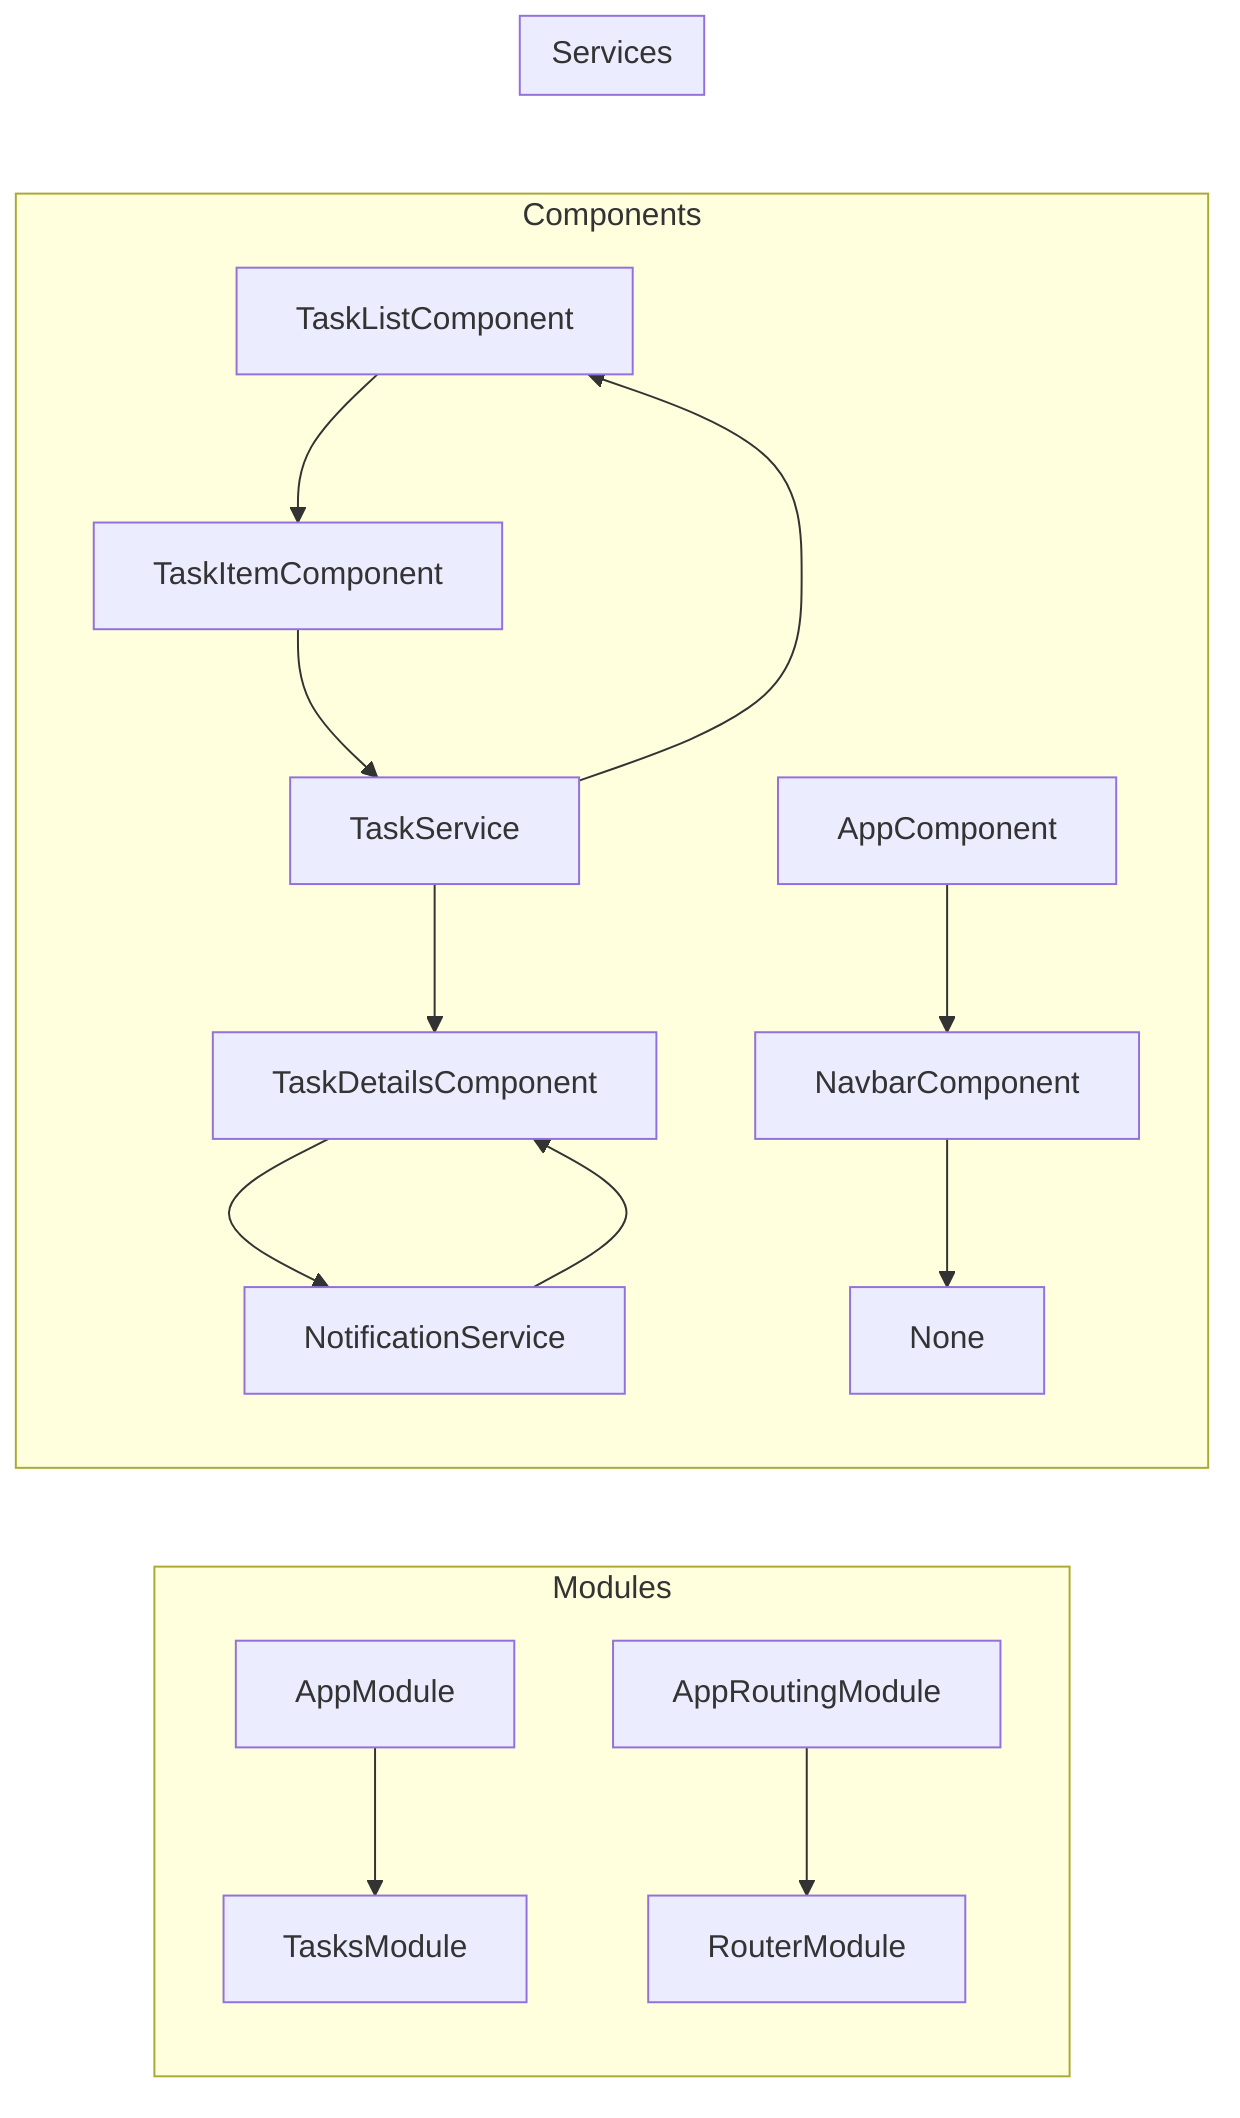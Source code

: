 graph LR
subgraph "Modules"
    AppModule --> TasksModule
    AppRoutingModule --> RouterModule
end
subgraph "Components"
    AppComponent --> NavbarComponent
    TaskListComponent --> TaskItemComponent
    TaskDetailsComponent --> NotificationService
    TaskItemComponent --> TaskService
    NavbarComponent --> None
end
subgraph "Services"
    TaskService --> TaskDetailsComponent
    TaskService --> TaskListComponent
    NotificationService --> TaskDetailsComponent
end